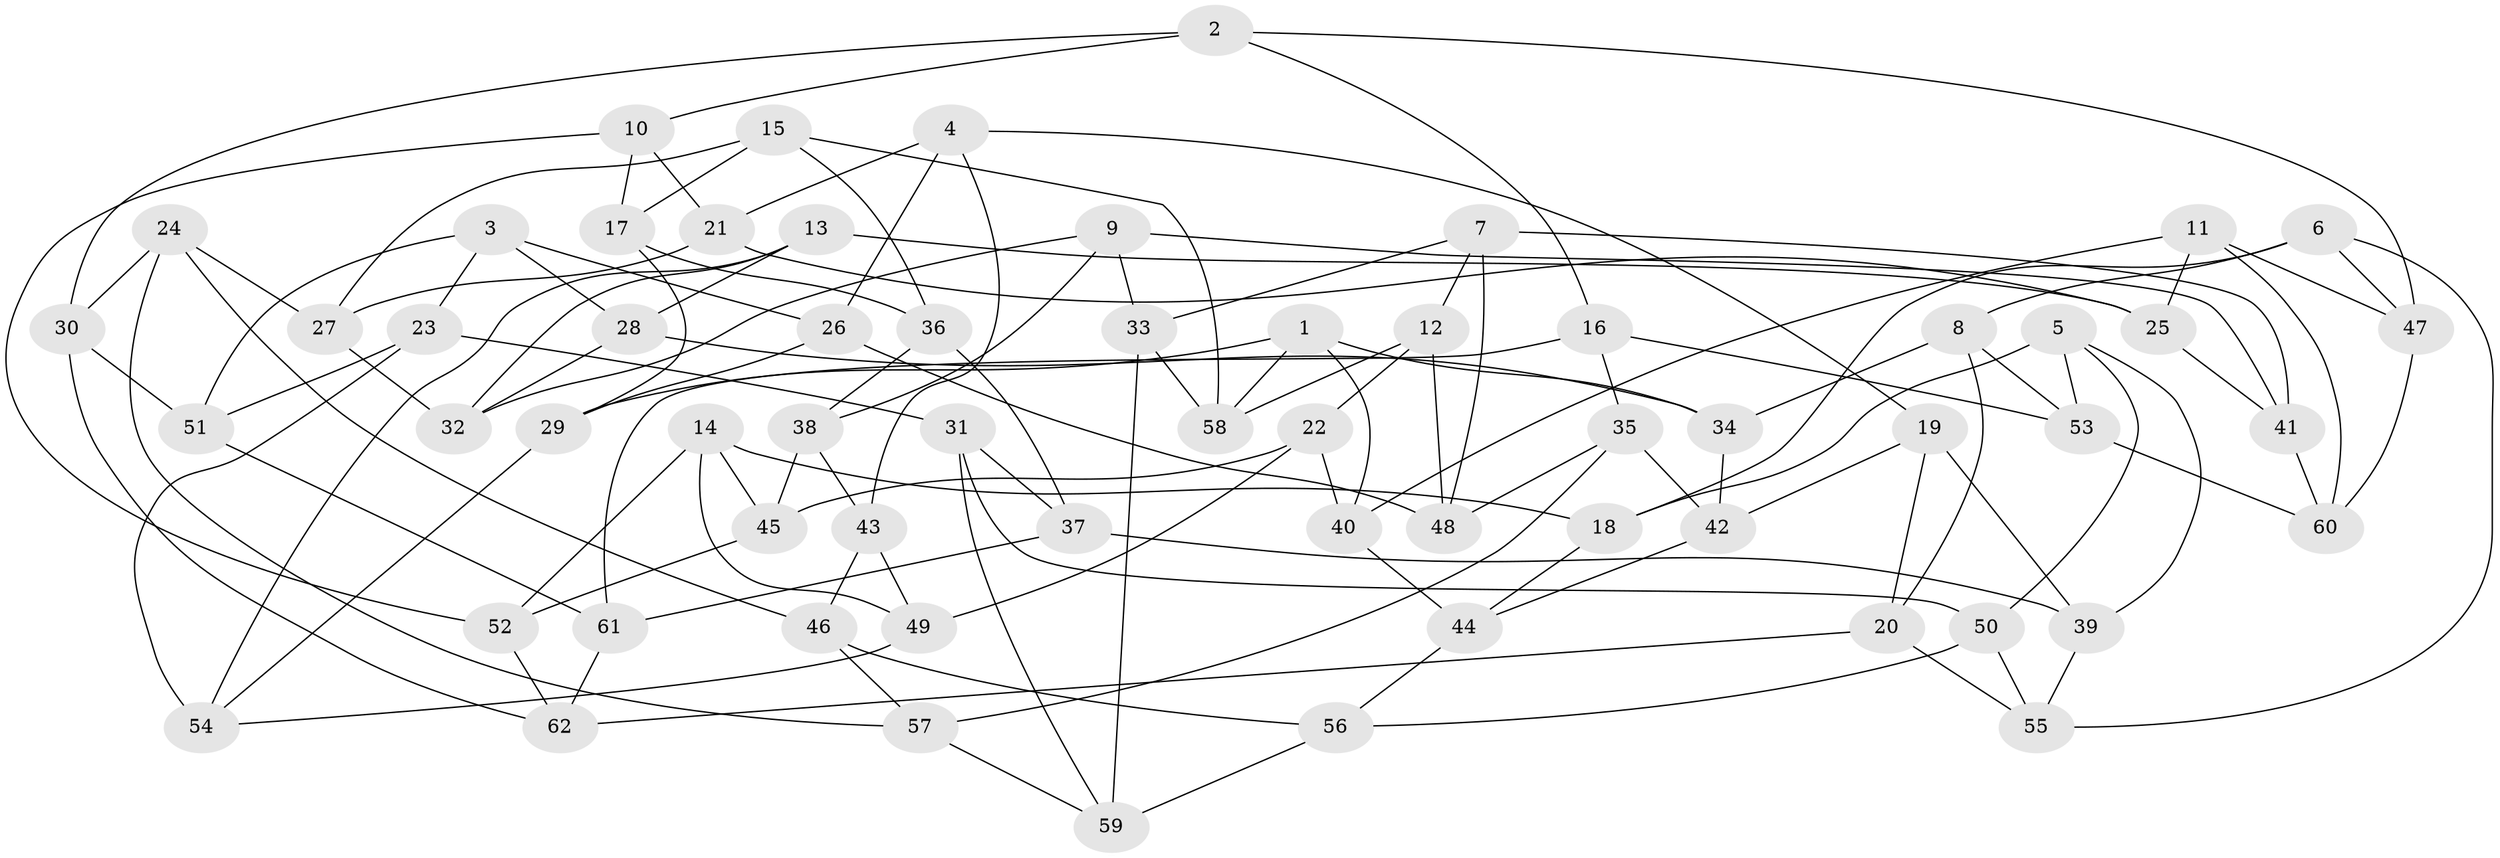 // coarse degree distribution, {4: 0.2972972972972973, 6: 0.43243243243243246, 5: 0.24324324324324326, 3: 0.02702702702702703}
// Generated by graph-tools (version 1.1) at 2025/24/03/03/25 07:24:31]
// undirected, 62 vertices, 124 edges
graph export_dot {
graph [start="1"]
  node [color=gray90,style=filled];
  1;
  2;
  3;
  4;
  5;
  6;
  7;
  8;
  9;
  10;
  11;
  12;
  13;
  14;
  15;
  16;
  17;
  18;
  19;
  20;
  21;
  22;
  23;
  24;
  25;
  26;
  27;
  28;
  29;
  30;
  31;
  32;
  33;
  34;
  35;
  36;
  37;
  38;
  39;
  40;
  41;
  42;
  43;
  44;
  45;
  46;
  47;
  48;
  49;
  50;
  51;
  52;
  53;
  54;
  55;
  56;
  57;
  58;
  59;
  60;
  61;
  62;
  1 -- 58;
  1 -- 40;
  1 -- 29;
  1 -- 34;
  2 -- 16;
  2 -- 47;
  2 -- 30;
  2 -- 10;
  3 -- 26;
  3 -- 28;
  3 -- 23;
  3 -- 51;
  4 -- 19;
  4 -- 26;
  4 -- 21;
  4 -- 43;
  5 -- 18;
  5 -- 50;
  5 -- 53;
  5 -- 39;
  6 -- 47;
  6 -- 18;
  6 -- 8;
  6 -- 55;
  7 -- 48;
  7 -- 33;
  7 -- 12;
  7 -- 41;
  8 -- 20;
  8 -- 34;
  8 -- 53;
  9 -- 41;
  9 -- 33;
  9 -- 38;
  9 -- 32;
  10 -- 21;
  10 -- 17;
  10 -- 52;
  11 -- 47;
  11 -- 40;
  11 -- 25;
  11 -- 60;
  12 -- 58;
  12 -- 48;
  12 -- 22;
  13 -- 25;
  13 -- 54;
  13 -- 32;
  13 -- 28;
  14 -- 18;
  14 -- 49;
  14 -- 52;
  14 -- 45;
  15 -- 27;
  15 -- 17;
  15 -- 36;
  15 -- 58;
  16 -- 61;
  16 -- 53;
  16 -- 35;
  17 -- 29;
  17 -- 36;
  18 -- 44;
  19 -- 20;
  19 -- 39;
  19 -- 42;
  20 -- 62;
  20 -- 55;
  21 -- 25;
  21 -- 27;
  22 -- 40;
  22 -- 49;
  22 -- 45;
  23 -- 51;
  23 -- 54;
  23 -- 31;
  24 -- 46;
  24 -- 27;
  24 -- 57;
  24 -- 30;
  25 -- 41;
  26 -- 29;
  26 -- 48;
  27 -- 32;
  28 -- 34;
  28 -- 32;
  29 -- 54;
  30 -- 62;
  30 -- 51;
  31 -- 59;
  31 -- 37;
  31 -- 50;
  33 -- 58;
  33 -- 59;
  34 -- 42;
  35 -- 57;
  35 -- 48;
  35 -- 42;
  36 -- 37;
  36 -- 38;
  37 -- 61;
  37 -- 39;
  38 -- 43;
  38 -- 45;
  39 -- 55;
  40 -- 44;
  41 -- 60;
  42 -- 44;
  43 -- 49;
  43 -- 46;
  44 -- 56;
  45 -- 52;
  46 -- 56;
  46 -- 57;
  47 -- 60;
  49 -- 54;
  50 -- 55;
  50 -- 56;
  51 -- 61;
  52 -- 62;
  53 -- 60;
  56 -- 59;
  57 -- 59;
  61 -- 62;
}
